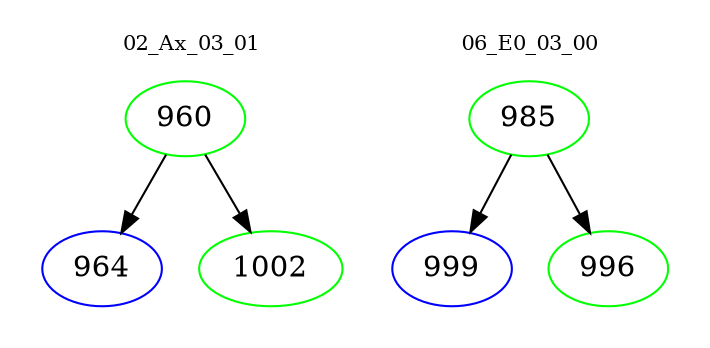 digraph{
subgraph cluster_0 {
color = white
label = "02_Ax_03_01";
fontsize=10;
T0_960 [label="960", color="green"]
T0_960 -> T0_964 [color="black"]
T0_964 [label="964", color="blue"]
T0_960 -> T0_1002 [color="black"]
T0_1002 [label="1002", color="green"]
}
subgraph cluster_1 {
color = white
label = "06_E0_03_00";
fontsize=10;
T1_985 [label="985", color="green"]
T1_985 -> T1_999 [color="black"]
T1_999 [label="999", color="blue"]
T1_985 -> T1_996 [color="black"]
T1_996 [label="996", color="green"]
}
}
